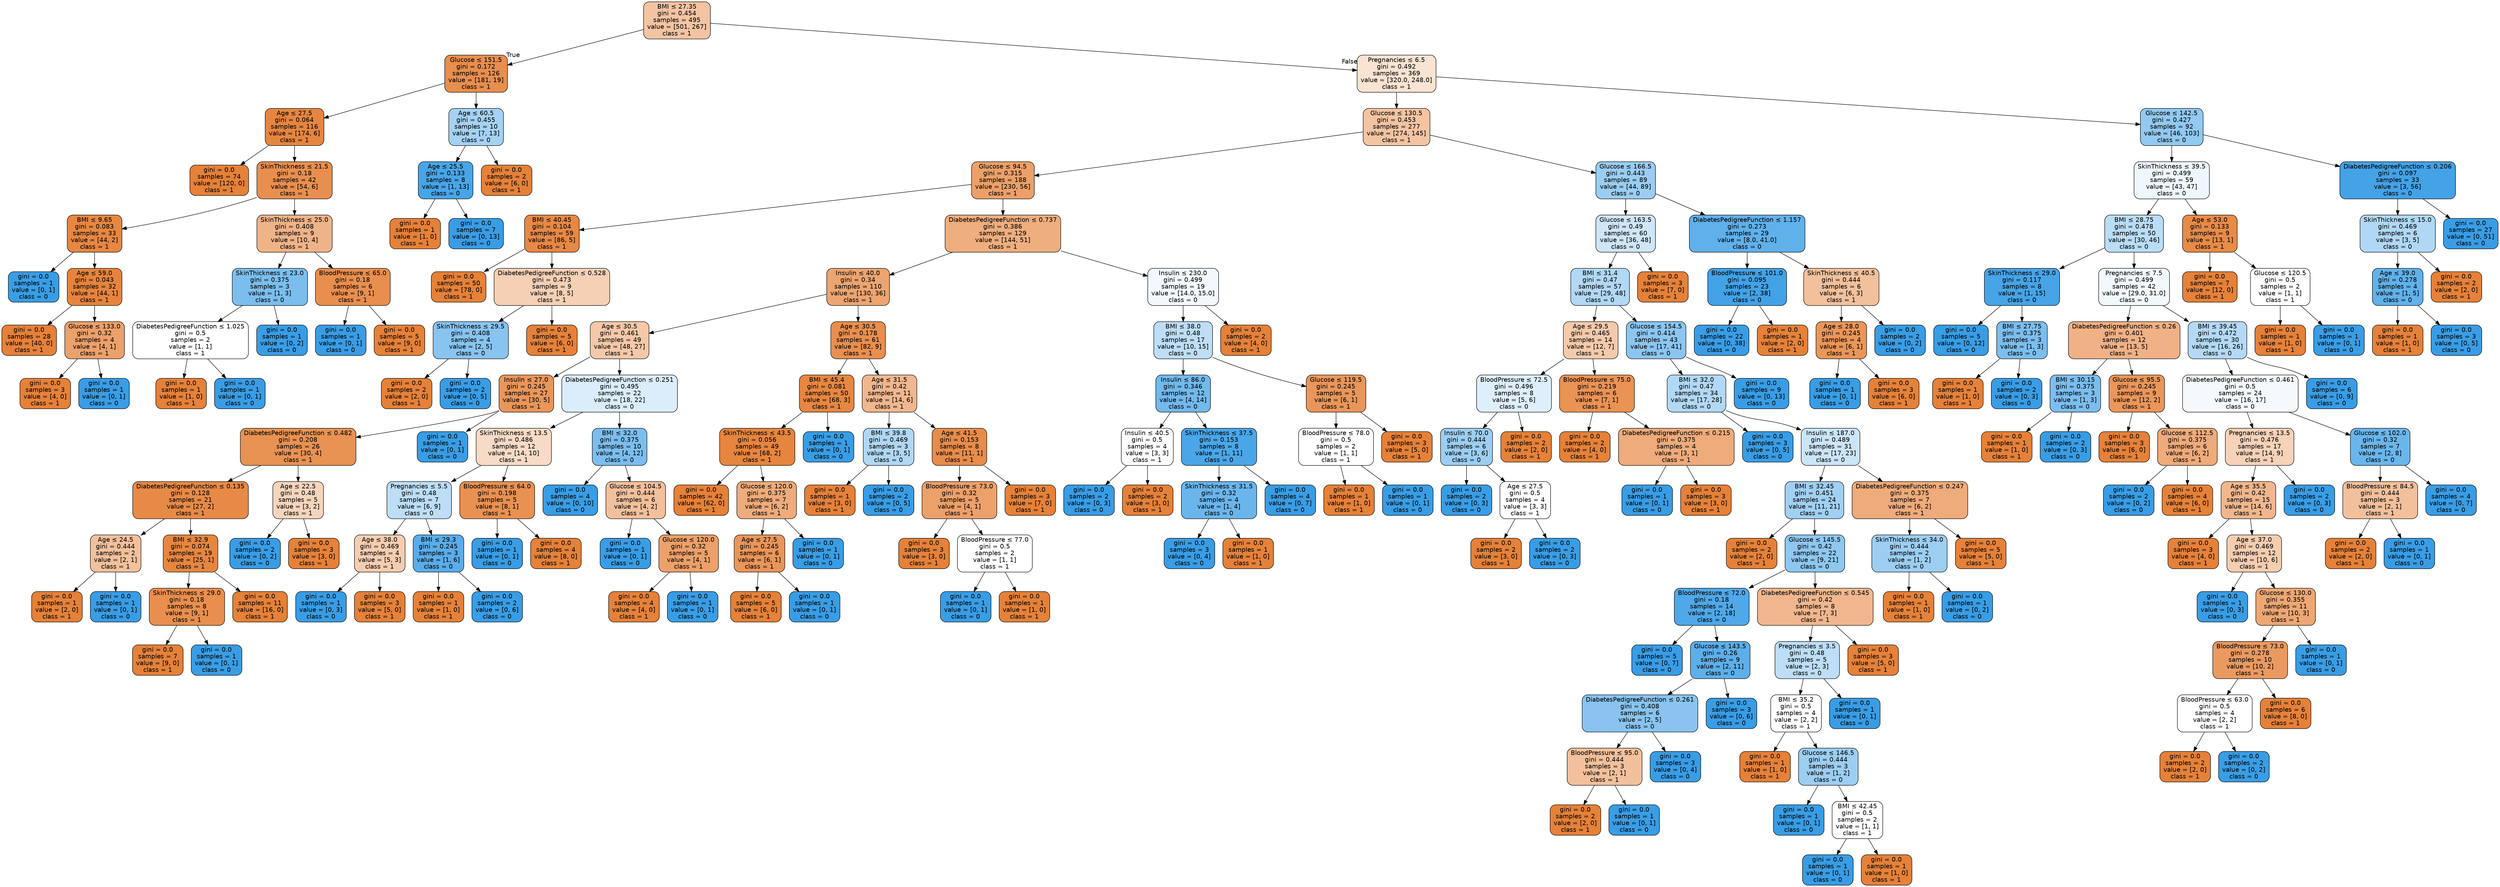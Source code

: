 digraph Tree {
node [shape=box, style="filled, rounded", color="black", fontname="helvetica"] ;
edge [fontname="helvetica"] ;
0 [label=<BMI &le; 27.35<br/>gini = 0.454<br/>samples = 495<br/>value = [501, 267]<br/>class = 1>, fillcolor="#f3c4a3"] ;
1 [label=<Glucose &le; 151.5<br/>gini = 0.172<br/>samples = 126<br/>value = [181, 19]<br/>class = 1>, fillcolor="#e88e4e"] ;
0 -> 1 [labeldistance=2.5, labelangle=45, headlabel="True"] ;
2 [label=<Age &le; 27.5<br/>gini = 0.064<br/>samples = 116<br/>value = [174, 6]<br/>class = 1>, fillcolor="#e68540"] ;
1 -> 2 ;
3 [label=<gini = 0.0<br/>samples = 74<br/>value = [120, 0]<br/>class = 1>, fillcolor="#e58139"] ;
2 -> 3 ;
4 [label=<SkinThickness &le; 21.5<br/>gini = 0.18<br/>samples = 42<br/>value = [54, 6]<br/>class = 1>, fillcolor="#e88f4f"] ;
2 -> 4 ;
5 [label=<BMI &le; 9.65<br/>gini = 0.083<br/>samples = 33<br/>value = [44, 2]<br/>class = 1>, fillcolor="#e68742"] ;
4 -> 5 ;
6 [label=<gini = 0.0<br/>samples = 1<br/>value = [0, 1]<br/>class = 0>, fillcolor="#399de5"] ;
5 -> 6 ;
7 [label=<Age &le; 59.0<br/>gini = 0.043<br/>samples = 32<br/>value = [44, 1]<br/>class = 1>, fillcolor="#e6843d"] ;
5 -> 7 ;
8 [label=<gini = 0.0<br/>samples = 28<br/>value = [40, 0]<br/>class = 1>, fillcolor="#e58139"] ;
7 -> 8 ;
9 [label=<Glucose &le; 133.0<br/>gini = 0.32<br/>samples = 4<br/>value = [4, 1]<br/>class = 1>, fillcolor="#eca06a"] ;
7 -> 9 ;
10 [label=<gini = 0.0<br/>samples = 3<br/>value = [4, 0]<br/>class = 1>, fillcolor="#e58139"] ;
9 -> 10 ;
11 [label=<gini = 0.0<br/>samples = 1<br/>value = [0, 1]<br/>class = 0>, fillcolor="#399de5"] ;
9 -> 11 ;
12 [label=<SkinThickness &le; 25.0<br/>gini = 0.408<br/>samples = 9<br/>value = [10, 4]<br/>class = 1>, fillcolor="#efb388"] ;
4 -> 12 ;
13 [label=<SkinThickness &le; 23.0<br/>gini = 0.375<br/>samples = 3<br/>value = [1, 3]<br/>class = 0>, fillcolor="#7bbeee"] ;
12 -> 13 ;
14 [label=<DiabetesPedigreeFunction &le; 1.025<br/>gini = 0.5<br/>samples = 2<br/>value = [1, 1]<br/>class = 1>, fillcolor="#ffffff"] ;
13 -> 14 ;
15 [label=<gini = 0.0<br/>samples = 1<br/>value = [1, 0]<br/>class = 1>, fillcolor="#e58139"] ;
14 -> 15 ;
16 [label=<gini = 0.0<br/>samples = 1<br/>value = [0, 1]<br/>class = 0>, fillcolor="#399de5"] ;
14 -> 16 ;
17 [label=<gini = 0.0<br/>samples = 1<br/>value = [0, 2]<br/>class = 0>, fillcolor="#399de5"] ;
13 -> 17 ;
18 [label=<BloodPressure &le; 65.0<br/>gini = 0.18<br/>samples = 6<br/>value = [9, 1]<br/>class = 1>, fillcolor="#e88f4f"] ;
12 -> 18 ;
19 [label=<gini = 0.0<br/>samples = 1<br/>value = [0, 1]<br/>class = 0>, fillcolor="#399de5"] ;
18 -> 19 ;
20 [label=<gini = 0.0<br/>samples = 5<br/>value = [9, 0]<br/>class = 1>, fillcolor="#e58139"] ;
18 -> 20 ;
21 [label=<Age &le; 60.5<br/>gini = 0.455<br/>samples = 10<br/>value = [7, 13]<br/>class = 0>, fillcolor="#a4d2f3"] ;
1 -> 21 ;
22 [label=<Age &le; 25.5<br/>gini = 0.133<br/>samples = 8<br/>value = [1, 13]<br/>class = 0>, fillcolor="#48a5e7"] ;
21 -> 22 ;
23 [label=<gini = 0.0<br/>samples = 1<br/>value = [1, 0]<br/>class = 1>, fillcolor="#e58139"] ;
22 -> 23 ;
24 [label=<gini = 0.0<br/>samples = 7<br/>value = [0, 13]<br/>class = 0>, fillcolor="#399de5"] ;
22 -> 24 ;
25 [label=<gini = 0.0<br/>samples = 2<br/>value = [6, 0]<br/>class = 1>, fillcolor="#e58139"] ;
21 -> 25 ;
26 [label=<Pregnancies &le; 6.5<br/>gini = 0.492<br/>samples = 369<br/>value = [320.0, 248.0]<br/>class = 1>, fillcolor="#f9e3d2"] ;
0 -> 26 [labeldistance=2.5, labelangle=-45, headlabel="False"] ;
27 [label=<Glucose &le; 130.5<br/>gini = 0.453<br/>samples = 277<br/>value = [274, 145]<br/>class = 1>, fillcolor="#f3c4a2"] ;
26 -> 27 ;
28 [label=<Glucose &le; 94.5<br/>gini = 0.315<br/>samples = 188<br/>value = [230, 56]<br/>class = 1>, fillcolor="#eba069"] ;
27 -> 28 ;
29 [label=<BMI &le; 40.45<br/>gini = 0.104<br/>samples = 59<br/>value = [86, 5]<br/>class = 1>, fillcolor="#e78845"] ;
28 -> 29 ;
30 [label=<gini = 0.0<br/>samples = 50<br/>value = [78, 0]<br/>class = 1>, fillcolor="#e58139"] ;
29 -> 30 ;
31 [label=<DiabetesPedigreeFunction &le; 0.528<br/>gini = 0.473<br/>samples = 9<br/>value = [8, 5]<br/>class = 1>, fillcolor="#f5d0b5"] ;
29 -> 31 ;
32 [label=<SkinThickness &le; 29.5<br/>gini = 0.408<br/>samples = 4<br/>value = [2, 5]<br/>class = 0>, fillcolor="#88c4ef"] ;
31 -> 32 ;
33 [label=<gini = 0.0<br/>samples = 2<br/>value = [2, 0]<br/>class = 1>, fillcolor="#e58139"] ;
32 -> 33 ;
34 [label=<gini = 0.0<br/>samples = 2<br/>value = [0, 5]<br/>class = 0>, fillcolor="#399de5"] ;
32 -> 34 ;
35 [label=<gini = 0.0<br/>samples = 5<br/>value = [6, 0]<br/>class = 1>, fillcolor="#e58139"] ;
31 -> 35 ;
36 [label=<DiabetesPedigreeFunction &le; 0.737<br/>gini = 0.386<br/>samples = 129<br/>value = [144, 51]<br/>class = 1>, fillcolor="#eeae7f"] ;
28 -> 36 ;
37 [label=<Insulin &le; 40.0<br/>gini = 0.34<br/>samples = 110<br/>value = [130, 36]<br/>class = 1>, fillcolor="#eca470"] ;
36 -> 37 ;
38 [label=<Age &le; 30.5<br/>gini = 0.461<br/>samples = 49<br/>value = [48, 27]<br/>class = 1>, fillcolor="#f4c8a8"] ;
37 -> 38 ;
39 [label=<Insulin &le; 27.0<br/>gini = 0.245<br/>samples = 27<br/>value = [30, 5]<br/>class = 1>, fillcolor="#e9965a"] ;
38 -> 39 ;
40 [label=<DiabetesPedigreeFunction &le; 0.482<br/>gini = 0.208<br/>samples = 26<br/>value = [30, 4]<br/>class = 1>, fillcolor="#e89253"] ;
39 -> 40 ;
41 [label=<DiabetesPedigreeFunction &le; 0.135<br/>gini = 0.128<br/>samples = 21<br/>value = [27, 2]<br/>class = 1>, fillcolor="#e78a48"] ;
40 -> 41 ;
42 [label=<Age &le; 24.5<br/>gini = 0.444<br/>samples = 2<br/>value = [2, 1]<br/>class = 1>, fillcolor="#f2c09c"] ;
41 -> 42 ;
43 [label=<gini = 0.0<br/>samples = 1<br/>value = [2, 0]<br/>class = 1>, fillcolor="#e58139"] ;
42 -> 43 ;
44 [label=<gini = 0.0<br/>samples = 1<br/>value = [0, 1]<br/>class = 0>, fillcolor="#399de5"] ;
42 -> 44 ;
45 [label=<BMI &le; 32.9<br/>gini = 0.074<br/>samples = 19<br/>value = [25, 1]<br/>class = 1>, fillcolor="#e68641"] ;
41 -> 45 ;
46 [label=<SkinThickness &le; 29.0<br/>gini = 0.18<br/>samples = 8<br/>value = [9, 1]<br/>class = 1>, fillcolor="#e88f4f"] ;
45 -> 46 ;
47 [label=<gini = 0.0<br/>samples = 7<br/>value = [9, 0]<br/>class = 1>, fillcolor="#e58139"] ;
46 -> 47 ;
48 [label=<gini = 0.0<br/>samples = 1<br/>value = [0, 1]<br/>class = 0>, fillcolor="#399de5"] ;
46 -> 48 ;
49 [label=<gini = 0.0<br/>samples = 11<br/>value = [16, 0]<br/>class = 1>, fillcolor="#e58139"] ;
45 -> 49 ;
50 [label=<Age &le; 22.5<br/>gini = 0.48<br/>samples = 5<br/>value = [3, 2]<br/>class = 1>, fillcolor="#f6d5bd"] ;
40 -> 50 ;
51 [label=<gini = 0.0<br/>samples = 2<br/>value = [0, 2]<br/>class = 0>, fillcolor="#399de5"] ;
50 -> 51 ;
52 [label=<gini = 0.0<br/>samples = 3<br/>value = [3, 0]<br/>class = 1>, fillcolor="#e58139"] ;
50 -> 52 ;
53 [label=<gini = 0.0<br/>samples = 1<br/>value = [0, 1]<br/>class = 0>, fillcolor="#399de5"] ;
39 -> 53 ;
54 [label=<DiabetesPedigreeFunction &le; 0.251<br/>gini = 0.495<br/>samples = 22<br/>value = [18, 22]<br/>class = 0>, fillcolor="#dbedfa"] ;
38 -> 54 ;
55 [label=<SkinThickness &le; 13.5<br/>gini = 0.486<br/>samples = 12<br/>value = [14, 10]<br/>class = 1>, fillcolor="#f8dbc6"] ;
54 -> 55 ;
56 [label=<Pregnancies &le; 5.5<br/>gini = 0.48<br/>samples = 7<br/>value = [6, 9]<br/>class = 0>, fillcolor="#bddef6"] ;
55 -> 56 ;
57 [label=<Age &le; 38.0<br/>gini = 0.469<br/>samples = 4<br/>value = [5, 3]<br/>class = 1>, fillcolor="#f5cdb0"] ;
56 -> 57 ;
58 [label=<gini = 0.0<br/>samples = 1<br/>value = [0, 3]<br/>class = 0>, fillcolor="#399de5"] ;
57 -> 58 ;
59 [label=<gini = 0.0<br/>samples = 3<br/>value = [5, 0]<br/>class = 1>, fillcolor="#e58139"] ;
57 -> 59 ;
60 [label=<BMI &le; 29.3<br/>gini = 0.245<br/>samples = 3<br/>value = [1, 6]<br/>class = 0>, fillcolor="#5aade9"] ;
56 -> 60 ;
61 [label=<gini = 0.0<br/>samples = 1<br/>value = [1, 0]<br/>class = 1>, fillcolor="#e58139"] ;
60 -> 61 ;
62 [label=<gini = 0.0<br/>samples = 2<br/>value = [0, 6]<br/>class = 0>, fillcolor="#399de5"] ;
60 -> 62 ;
63 [label=<BloodPressure &le; 64.0<br/>gini = 0.198<br/>samples = 5<br/>value = [8, 1]<br/>class = 1>, fillcolor="#e89152"] ;
55 -> 63 ;
64 [label=<gini = 0.0<br/>samples = 1<br/>value = [0, 1]<br/>class = 0>, fillcolor="#399de5"] ;
63 -> 64 ;
65 [label=<gini = 0.0<br/>samples = 4<br/>value = [8, 0]<br/>class = 1>, fillcolor="#e58139"] ;
63 -> 65 ;
66 [label=<BMI &le; 32.0<br/>gini = 0.375<br/>samples = 10<br/>value = [4, 12]<br/>class = 0>, fillcolor="#7bbeee"] ;
54 -> 66 ;
67 [label=<gini = 0.0<br/>samples = 4<br/>value = [0, 10]<br/>class = 0>, fillcolor="#399de5"] ;
66 -> 67 ;
68 [label=<Glucose &le; 104.5<br/>gini = 0.444<br/>samples = 6<br/>value = [4, 2]<br/>class = 1>, fillcolor="#f2c09c"] ;
66 -> 68 ;
69 [label=<gini = 0.0<br/>samples = 1<br/>value = [0, 1]<br/>class = 0>, fillcolor="#399de5"] ;
68 -> 69 ;
70 [label=<Glucose &le; 120.0<br/>gini = 0.32<br/>samples = 5<br/>value = [4, 1]<br/>class = 1>, fillcolor="#eca06a"] ;
68 -> 70 ;
71 [label=<gini = 0.0<br/>samples = 4<br/>value = [4, 0]<br/>class = 1>, fillcolor="#e58139"] ;
70 -> 71 ;
72 [label=<gini = 0.0<br/>samples = 1<br/>value = [0, 1]<br/>class = 0>, fillcolor="#399de5"] ;
70 -> 72 ;
73 [label=<Age &le; 30.5<br/>gini = 0.178<br/>samples = 61<br/>value = [82, 9]<br/>class = 1>, fillcolor="#e88f4f"] ;
37 -> 73 ;
74 [label=<BMI &le; 45.4<br/>gini = 0.081<br/>samples = 50<br/>value = [68, 3]<br/>class = 1>, fillcolor="#e68742"] ;
73 -> 74 ;
75 [label=<SkinThickness &le; 43.5<br/>gini = 0.056<br/>samples = 49<br/>value = [68, 2]<br/>class = 1>, fillcolor="#e6853f"] ;
74 -> 75 ;
76 [label=<gini = 0.0<br/>samples = 42<br/>value = [62, 0]<br/>class = 1>, fillcolor="#e58139"] ;
75 -> 76 ;
77 [label=<Glucose &le; 120.0<br/>gini = 0.375<br/>samples = 7<br/>value = [6, 2]<br/>class = 1>, fillcolor="#eeab7b"] ;
75 -> 77 ;
78 [label=<Age &le; 27.5<br/>gini = 0.245<br/>samples = 6<br/>value = [6, 1]<br/>class = 1>, fillcolor="#e9965a"] ;
77 -> 78 ;
79 [label=<gini = 0.0<br/>samples = 5<br/>value = [6, 0]<br/>class = 1>, fillcolor="#e58139"] ;
78 -> 79 ;
80 [label=<gini = 0.0<br/>samples = 1<br/>value = [0, 1]<br/>class = 0>, fillcolor="#399de5"] ;
78 -> 80 ;
81 [label=<gini = 0.0<br/>samples = 1<br/>value = [0, 1]<br/>class = 0>, fillcolor="#399de5"] ;
77 -> 81 ;
82 [label=<gini = 0.0<br/>samples = 1<br/>value = [0, 1]<br/>class = 0>, fillcolor="#399de5"] ;
74 -> 82 ;
83 [label=<Age &le; 31.5<br/>gini = 0.42<br/>samples = 11<br/>value = [14, 6]<br/>class = 1>, fillcolor="#f0b78e"] ;
73 -> 83 ;
84 [label=<BMI &le; 39.8<br/>gini = 0.469<br/>samples = 3<br/>value = [3, 5]<br/>class = 0>, fillcolor="#b0d8f5"] ;
83 -> 84 ;
85 [label=<gini = 0.0<br/>samples = 1<br/>value = [3, 0]<br/>class = 1>, fillcolor="#e58139"] ;
84 -> 85 ;
86 [label=<gini = 0.0<br/>samples = 2<br/>value = [0, 5]<br/>class = 0>, fillcolor="#399de5"] ;
84 -> 86 ;
87 [label=<Age &le; 41.5<br/>gini = 0.153<br/>samples = 8<br/>value = [11, 1]<br/>class = 1>, fillcolor="#e78c4b"] ;
83 -> 87 ;
88 [label=<BloodPressure &le; 73.0<br/>gini = 0.32<br/>samples = 5<br/>value = [4, 1]<br/>class = 1>, fillcolor="#eca06a"] ;
87 -> 88 ;
89 [label=<gini = 0.0<br/>samples = 3<br/>value = [3, 0]<br/>class = 1>, fillcolor="#e58139"] ;
88 -> 89 ;
90 [label=<BloodPressure &le; 77.0<br/>gini = 0.5<br/>samples = 2<br/>value = [1, 1]<br/>class = 1>, fillcolor="#ffffff"] ;
88 -> 90 ;
91 [label=<gini = 0.0<br/>samples = 1<br/>value = [0, 1]<br/>class = 0>, fillcolor="#399de5"] ;
90 -> 91 ;
92 [label=<gini = 0.0<br/>samples = 1<br/>value = [1, 0]<br/>class = 1>, fillcolor="#e58139"] ;
90 -> 92 ;
93 [label=<gini = 0.0<br/>samples = 3<br/>value = [7, 0]<br/>class = 1>, fillcolor="#e58139"] ;
87 -> 93 ;
94 [label=<Insulin &le; 230.0<br/>gini = 0.499<br/>samples = 19<br/>value = [14.0, 15.0]<br/>class = 0>, fillcolor="#f2f8fd"] ;
36 -> 94 ;
95 [label=<BMI &le; 38.0<br/>gini = 0.48<br/>samples = 17<br/>value = [10, 15]<br/>class = 0>, fillcolor="#bddef6"] ;
94 -> 95 ;
96 [label=<Insulin &le; 86.0<br/>gini = 0.346<br/>samples = 12<br/>value = [4, 14]<br/>class = 0>, fillcolor="#72b9ec"] ;
95 -> 96 ;
97 [label=<Insulin &le; 40.5<br/>gini = 0.5<br/>samples = 4<br/>value = [3, 3]<br/>class = 1>, fillcolor="#ffffff"] ;
96 -> 97 ;
98 [label=<gini = 0.0<br/>samples = 2<br/>value = [0, 3]<br/>class = 0>, fillcolor="#399de5"] ;
97 -> 98 ;
99 [label=<gini = 0.0<br/>samples = 2<br/>value = [3, 0]<br/>class = 1>, fillcolor="#e58139"] ;
97 -> 99 ;
100 [label=<SkinThickness &le; 37.5<br/>gini = 0.153<br/>samples = 8<br/>value = [1, 11]<br/>class = 0>, fillcolor="#4ba6e7"] ;
96 -> 100 ;
101 [label=<SkinThickness &le; 31.5<br/>gini = 0.32<br/>samples = 4<br/>value = [1, 4]<br/>class = 0>, fillcolor="#6ab6ec"] ;
100 -> 101 ;
102 [label=<gini = 0.0<br/>samples = 3<br/>value = [0, 4]<br/>class = 0>, fillcolor="#399de5"] ;
101 -> 102 ;
103 [label=<gini = 0.0<br/>samples = 1<br/>value = [1, 0]<br/>class = 1>, fillcolor="#e58139"] ;
101 -> 103 ;
104 [label=<gini = 0.0<br/>samples = 4<br/>value = [0, 7]<br/>class = 0>, fillcolor="#399de5"] ;
100 -> 104 ;
105 [label=<Glucose &le; 119.5<br/>gini = 0.245<br/>samples = 5<br/>value = [6, 1]<br/>class = 1>, fillcolor="#e9965a"] ;
95 -> 105 ;
106 [label=<BloodPressure &le; 78.0<br/>gini = 0.5<br/>samples = 2<br/>value = [1, 1]<br/>class = 1>, fillcolor="#ffffff"] ;
105 -> 106 ;
107 [label=<gini = 0.0<br/>samples = 1<br/>value = [1, 0]<br/>class = 1>, fillcolor="#e58139"] ;
106 -> 107 ;
108 [label=<gini = 0.0<br/>samples = 1<br/>value = [0, 1]<br/>class = 0>, fillcolor="#399de5"] ;
106 -> 108 ;
109 [label=<gini = 0.0<br/>samples = 3<br/>value = [5, 0]<br/>class = 1>, fillcolor="#e58139"] ;
105 -> 109 ;
110 [label=<gini = 0.0<br/>samples = 2<br/>value = [4, 0]<br/>class = 1>, fillcolor="#e58139"] ;
94 -> 110 ;
111 [label=<Glucose &le; 166.5<br/>gini = 0.443<br/>samples = 89<br/>value = [44, 89]<br/>class = 0>, fillcolor="#9bcdf2"] ;
27 -> 111 ;
112 [label=<Glucose &le; 163.5<br/>gini = 0.49<br/>samples = 60<br/>value = [36, 48]<br/>class = 0>, fillcolor="#cee6f8"] ;
111 -> 112 ;
113 [label=<BMI &le; 31.4<br/>gini = 0.47<br/>samples = 57<br/>value = [29, 48]<br/>class = 0>, fillcolor="#b1d8f5"] ;
112 -> 113 ;
114 [label=<Age &le; 29.5<br/>gini = 0.465<br/>samples = 14<br/>value = [12, 7]<br/>class = 1>, fillcolor="#f4caac"] ;
113 -> 114 ;
115 [label=<BloodPressure &le; 72.5<br/>gini = 0.496<br/>samples = 8<br/>value = [5, 6]<br/>class = 0>, fillcolor="#deeffb"] ;
114 -> 115 ;
116 [label=<Insulin &le; 70.0<br/>gini = 0.444<br/>samples = 6<br/>value = [3, 6]<br/>class = 0>, fillcolor="#9ccef2"] ;
115 -> 116 ;
117 [label=<gini = 0.0<br/>samples = 2<br/>value = [0, 3]<br/>class = 0>, fillcolor="#399de5"] ;
116 -> 117 ;
118 [label=<Age &le; 27.5<br/>gini = 0.5<br/>samples = 4<br/>value = [3, 3]<br/>class = 1>, fillcolor="#ffffff"] ;
116 -> 118 ;
119 [label=<gini = 0.0<br/>samples = 2<br/>value = [3, 0]<br/>class = 1>, fillcolor="#e58139"] ;
118 -> 119 ;
120 [label=<gini = 0.0<br/>samples = 2<br/>value = [0, 3]<br/>class = 0>, fillcolor="#399de5"] ;
118 -> 120 ;
121 [label=<gini = 0.0<br/>samples = 2<br/>value = [2, 0]<br/>class = 1>, fillcolor="#e58139"] ;
115 -> 121 ;
122 [label=<BloodPressure &le; 75.0<br/>gini = 0.219<br/>samples = 6<br/>value = [7, 1]<br/>class = 1>, fillcolor="#e99355"] ;
114 -> 122 ;
123 [label=<gini = 0.0<br/>samples = 2<br/>value = [4, 0]<br/>class = 1>, fillcolor="#e58139"] ;
122 -> 123 ;
124 [label=<DiabetesPedigreeFunction &le; 0.215<br/>gini = 0.375<br/>samples = 4<br/>value = [3, 1]<br/>class = 1>, fillcolor="#eeab7b"] ;
122 -> 124 ;
125 [label=<gini = 0.0<br/>samples = 1<br/>value = [0, 1]<br/>class = 0>, fillcolor="#399de5"] ;
124 -> 125 ;
126 [label=<gini = 0.0<br/>samples = 3<br/>value = [3, 0]<br/>class = 1>, fillcolor="#e58139"] ;
124 -> 126 ;
127 [label=<Glucose &le; 154.5<br/>gini = 0.414<br/>samples = 43<br/>value = [17, 41]<br/>class = 0>, fillcolor="#8bc6f0"] ;
113 -> 127 ;
128 [label=<BMI &le; 32.0<br/>gini = 0.47<br/>samples = 34<br/>value = [17, 28]<br/>class = 0>, fillcolor="#b1d8f5"] ;
127 -> 128 ;
129 [label=<gini = 0.0<br/>samples = 3<br/>value = [0, 5]<br/>class = 0>, fillcolor="#399de5"] ;
128 -> 129 ;
130 [label=<Insulin &le; 187.0<br/>gini = 0.489<br/>samples = 31<br/>value = [17, 23]<br/>class = 0>, fillcolor="#cbe5f8"] ;
128 -> 130 ;
131 [label=<BMI &le; 32.45<br/>gini = 0.451<br/>samples = 24<br/>value = [11, 21]<br/>class = 0>, fillcolor="#a1d0f3"] ;
130 -> 131 ;
132 [label=<gini = 0.0<br/>samples = 2<br/>value = [2, 0]<br/>class = 1>, fillcolor="#e58139"] ;
131 -> 132 ;
133 [label=<Glucose &le; 145.5<br/>gini = 0.42<br/>samples = 22<br/>value = [9, 21]<br/>class = 0>, fillcolor="#8ec7f0"] ;
131 -> 133 ;
134 [label=<BloodPressure &le; 72.0<br/>gini = 0.18<br/>samples = 14<br/>value = [2, 18]<br/>class = 0>, fillcolor="#4fa8e8"] ;
133 -> 134 ;
135 [label=<gini = 0.0<br/>samples = 5<br/>value = [0, 7]<br/>class = 0>, fillcolor="#399de5"] ;
134 -> 135 ;
136 [label=<Glucose &le; 143.5<br/>gini = 0.26<br/>samples = 9<br/>value = [2, 11]<br/>class = 0>, fillcolor="#5dafea"] ;
134 -> 136 ;
137 [label=<DiabetesPedigreeFunction &le; 0.261<br/>gini = 0.408<br/>samples = 6<br/>value = [2, 5]<br/>class = 0>, fillcolor="#88c4ef"] ;
136 -> 137 ;
138 [label=<BloodPressure &le; 95.0<br/>gini = 0.444<br/>samples = 3<br/>value = [2, 1]<br/>class = 1>, fillcolor="#f2c09c"] ;
137 -> 138 ;
139 [label=<gini = 0.0<br/>samples = 2<br/>value = [2, 0]<br/>class = 1>, fillcolor="#e58139"] ;
138 -> 139 ;
140 [label=<gini = 0.0<br/>samples = 1<br/>value = [0, 1]<br/>class = 0>, fillcolor="#399de5"] ;
138 -> 140 ;
141 [label=<gini = 0.0<br/>samples = 3<br/>value = [0, 4]<br/>class = 0>, fillcolor="#399de5"] ;
137 -> 141 ;
142 [label=<gini = 0.0<br/>samples = 3<br/>value = [0, 6]<br/>class = 0>, fillcolor="#399de5"] ;
136 -> 142 ;
143 [label=<DiabetesPedigreeFunction &le; 0.545<br/>gini = 0.42<br/>samples = 8<br/>value = [7, 3]<br/>class = 1>, fillcolor="#f0b78e"] ;
133 -> 143 ;
144 [label=<Pregnancies &le; 3.5<br/>gini = 0.48<br/>samples = 5<br/>value = [2, 3]<br/>class = 0>, fillcolor="#bddef6"] ;
143 -> 144 ;
145 [label=<BMI &le; 35.2<br/>gini = 0.5<br/>samples = 4<br/>value = [2, 2]<br/>class = 1>, fillcolor="#ffffff"] ;
144 -> 145 ;
146 [label=<gini = 0.0<br/>samples = 1<br/>value = [1, 0]<br/>class = 1>, fillcolor="#e58139"] ;
145 -> 146 ;
147 [label=<Glucose &le; 146.5<br/>gini = 0.444<br/>samples = 3<br/>value = [1, 2]<br/>class = 0>, fillcolor="#9ccef2"] ;
145 -> 147 ;
148 [label=<gini = 0.0<br/>samples = 1<br/>value = [0, 1]<br/>class = 0>, fillcolor="#399de5"] ;
147 -> 148 ;
149 [label=<BMI &le; 42.45<br/>gini = 0.5<br/>samples = 2<br/>value = [1, 1]<br/>class = 1>, fillcolor="#ffffff"] ;
147 -> 149 ;
150 [label=<gini = 0.0<br/>samples = 1<br/>value = [0, 1]<br/>class = 0>, fillcolor="#399de5"] ;
149 -> 150 ;
151 [label=<gini = 0.0<br/>samples = 1<br/>value = [1, 0]<br/>class = 1>, fillcolor="#e58139"] ;
149 -> 151 ;
152 [label=<gini = 0.0<br/>samples = 1<br/>value = [0, 1]<br/>class = 0>, fillcolor="#399de5"] ;
144 -> 152 ;
153 [label=<gini = 0.0<br/>samples = 3<br/>value = [5, 0]<br/>class = 1>, fillcolor="#e58139"] ;
143 -> 153 ;
154 [label=<DiabetesPedigreeFunction &le; 0.247<br/>gini = 0.375<br/>samples = 7<br/>value = [6, 2]<br/>class = 1>, fillcolor="#eeab7b"] ;
130 -> 154 ;
155 [label=<SkinThickness &le; 34.0<br/>gini = 0.444<br/>samples = 2<br/>value = [1, 2]<br/>class = 0>, fillcolor="#9ccef2"] ;
154 -> 155 ;
156 [label=<gini = 0.0<br/>samples = 1<br/>value = [1, 0]<br/>class = 1>, fillcolor="#e58139"] ;
155 -> 156 ;
157 [label=<gini = 0.0<br/>samples = 1<br/>value = [0, 2]<br/>class = 0>, fillcolor="#399de5"] ;
155 -> 157 ;
158 [label=<gini = 0.0<br/>samples = 5<br/>value = [5, 0]<br/>class = 1>, fillcolor="#e58139"] ;
154 -> 158 ;
159 [label=<gini = 0.0<br/>samples = 9<br/>value = [0, 13]<br/>class = 0>, fillcolor="#399de5"] ;
127 -> 159 ;
160 [label=<gini = 0.0<br/>samples = 3<br/>value = [7, 0]<br/>class = 1>, fillcolor="#e58139"] ;
112 -> 160 ;
161 [label=<DiabetesPedigreeFunction &le; 1.157<br/>gini = 0.273<br/>samples = 29<br/>value = [8.0, 41.0]<br/>class = 0>, fillcolor="#60b0ea"] ;
111 -> 161 ;
162 [label=<BloodPressure &le; 101.0<br/>gini = 0.095<br/>samples = 23<br/>value = [2, 38]<br/>class = 0>, fillcolor="#43a2e6"] ;
161 -> 162 ;
163 [label=<gini = 0.0<br/>samples = 22<br/>value = [0, 38]<br/>class = 0>, fillcolor="#399de5"] ;
162 -> 163 ;
164 [label=<gini = 0.0<br/>samples = 1<br/>value = [2, 0]<br/>class = 1>, fillcolor="#e58139"] ;
162 -> 164 ;
165 [label=<SkinThickness &le; 40.5<br/>gini = 0.444<br/>samples = 6<br/>value = [6, 3]<br/>class = 1>, fillcolor="#f2c09c"] ;
161 -> 165 ;
166 [label=<Age &le; 28.0<br/>gini = 0.245<br/>samples = 4<br/>value = [6, 1]<br/>class = 1>, fillcolor="#e9965a"] ;
165 -> 166 ;
167 [label=<gini = 0.0<br/>samples = 1<br/>value = [0, 1]<br/>class = 0>, fillcolor="#399de5"] ;
166 -> 167 ;
168 [label=<gini = 0.0<br/>samples = 3<br/>value = [6, 0]<br/>class = 1>, fillcolor="#e58139"] ;
166 -> 168 ;
169 [label=<gini = 0.0<br/>samples = 2<br/>value = [0, 2]<br/>class = 0>, fillcolor="#399de5"] ;
165 -> 169 ;
170 [label=<Glucose &le; 142.5<br/>gini = 0.427<br/>samples = 92<br/>value = [46, 103]<br/>class = 0>, fillcolor="#91c9f1"] ;
26 -> 170 ;
171 [label=<SkinThickness &le; 39.5<br/>gini = 0.499<br/>samples = 59<br/>value = [43, 47]<br/>class = 0>, fillcolor="#eef7fd"] ;
170 -> 171 ;
172 [label=<BMI &le; 28.75<br/>gini = 0.478<br/>samples = 50<br/>value = [30, 46]<br/>class = 0>, fillcolor="#baddf6"] ;
171 -> 172 ;
173 [label=<SkinThickness &le; 29.0<br/>gini = 0.117<br/>samples = 8<br/>value = [1, 15]<br/>class = 0>, fillcolor="#46a4e7"] ;
172 -> 173 ;
174 [label=<gini = 0.0<br/>samples = 5<br/>value = [0, 12]<br/>class = 0>, fillcolor="#399de5"] ;
173 -> 174 ;
175 [label=<BMI &le; 27.75<br/>gini = 0.375<br/>samples = 3<br/>value = [1, 3]<br/>class = 0>, fillcolor="#7bbeee"] ;
173 -> 175 ;
176 [label=<gini = 0.0<br/>samples = 1<br/>value = [1, 0]<br/>class = 1>, fillcolor="#e58139"] ;
175 -> 176 ;
177 [label=<gini = 0.0<br/>samples = 2<br/>value = [0, 3]<br/>class = 0>, fillcolor="#399de5"] ;
175 -> 177 ;
178 [label=<Pregnancies &le; 7.5<br/>gini = 0.499<br/>samples = 42<br/>value = [29.0, 31.0]<br/>class = 0>, fillcolor="#f2f9fd"] ;
172 -> 178 ;
179 [label=<DiabetesPedigreeFunction &le; 0.26<br/>gini = 0.401<br/>samples = 12<br/>value = [13, 5]<br/>class = 1>, fillcolor="#efb185"] ;
178 -> 179 ;
180 [label=<BMI &le; 30.15<br/>gini = 0.375<br/>samples = 3<br/>value = [1, 3]<br/>class = 0>, fillcolor="#7bbeee"] ;
179 -> 180 ;
181 [label=<gini = 0.0<br/>samples = 1<br/>value = [1, 0]<br/>class = 1>, fillcolor="#e58139"] ;
180 -> 181 ;
182 [label=<gini = 0.0<br/>samples = 2<br/>value = [0, 3]<br/>class = 0>, fillcolor="#399de5"] ;
180 -> 182 ;
183 [label=<Glucose &le; 95.5<br/>gini = 0.245<br/>samples = 9<br/>value = [12, 2]<br/>class = 1>, fillcolor="#e9965a"] ;
179 -> 183 ;
184 [label=<gini = 0.0<br/>samples = 3<br/>value = [6, 0]<br/>class = 1>, fillcolor="#e58139"] ;
183 -> 184 ;
185 [label=<Glucose &le; 112.5<br/>gini = 0.375<br/>samples = 6<br/>value = [6, 2]<br/>class = 1>, fillcolor="#eeab7b"] ;
183 -> 185 ;
186 [label=<gini = 0.0<br/>samples = 2<br/>value = [0, 2]<br/>class = 0>, fillcolor="#399de5"] ;
185 -> 186 ;
187 [label=<gini = 0.0<br/>samples = 4<br/>value = [6, 0]<br/>class = 1>, fillcolor="#e58139"] ;
185 -> 187 ;
188 [label=<BMI &le; 39.45<br/>gini = 0.472<br/>samples = 30<br/>value = [16, 26]<br/>class = 0>, fillcolor="#b3d9f5"] ;
178 -> 188 ;
189 [label=<DiabetesPedigreeFunction &le; 0.461<br/>gini = 0.5<br/>samples = 24<br/>value = [16, 17]<br/>class = 0>, fillcolor="#f3f9fd"] ;
188 -> 189 ;
190 [label=<Pregnancies &le; 13.5<br/>gini = 0.476<br/>samples = 17<br/>value = [14, 9]<br/>class = 1>, fillcolor="#f6d2b8"] ;
189 -> 190 ;
191 [label=<Age &le; 35.5<br/>gini = 0.42<br/>samples = 15<br/>value = [14, 6]<br/>class = 1>, fillcolor="#f0b78e"] ;
190 -> 191 ;
192 [label=<gini = 0.0<br/>samples = 3<br/>value = [4, 0]<br/>class = 1>, fillcolor="#e58139"] ;
191 -> 192 ;
193 [label=<Age &le; 37.0<br/>gini = 0.469<br/>samples = 12<br/>value = [10, 6]<br/>class = 1>, fillcolor="#f5cdb0"] ;
191 -> 193 ;
194 [label=<gini = 0.0<br/>samples = 1<br/>value = [0, 3]<br/>class = 0>, fillcolor="#399de5"] ;
193 -> 194 ;
195 [label=<Glucose &le; 130.0<br/>gini = 0.355<br/>samples = 11<br/>value = [10, 3]<br/>class = 1>, fillcolor="#eda774"] ;
193 -> 195 ;
196 [label=<BloodPressure &le; 73.0<br/>gini = 0.278<br/>samples = 10<br/>value = [10, 2]<br/>class = 1>, fillcolor="#ea9a61"] ;
195 -> 196 ;
197 [label=<BloodPressure &le; 63.0<br/>gini = 0.5<br/>samples = 4<br/>value = [2, 2]<br/>class = 1>, fillcolor="#ffffff"] ;
196 -> 197 ;
198 [label=<gini = 0.0<br/>samples = 2<br/>value = [2, 0]<br/>class = 1>, fillcolor="#e58139"] ;
197 -> 198 ;
199 [label=<gini = 0.0<br/>samples = 2<br/>value = [0, 2]<br/>class = 0>, fillcolor="#399de5"] ;
197 -> 199 ;
200 [label=<gini = 0.0<br/>samples = 6<br/>value = [8, 0]<br/>class = 1>, fillcolor="#e58139"] ;
196 -> 200 ;
201 [label=<gini = 0.0<br/>samples = 1<br/>value = [0, 1]<br/>class = 0>, fillcolor="#399de5"] ;
195 -> 201 ;
202 [label=<gini = 0.0<br/>samples = 2<br/>value = [0, 3]<br/>class = 0>, fillcolor="#399de5"] ;
190 -> 202 ;
203 [label=<Glucose &le; 102.0<br/>gini = 0.32<br/>samples = 7<br/>value = [2, 8]<br/>class = 0>, fillcolor="#6ab6ec"] ;
189 -> 203 ;
204 [label=<BloodPressure &le; 84.5<br/>gini = 0.444<br/>samples = 3<br/>value = [2, 1]<br/>class = 1>, fillcolor="#f2c09c"] ;
203 -> 204 ;
205 [label=<gini = 0.0<br/>samples = 2<br/>value = [2, 0]<br/>class = 1>, fillcolor="#e58139"] ;
204 -> 205 ;
206 [label=<gini = 0.0<br/>samples = 1<br/>value = [0, 1]<br/>class = 0>, fillcolor="#399de5"] ;
204 -> 206 ;
207 [label=<gini = 0.0<br/>samples = 4<br/>value = [0, 7]<br/>class = 0>, fillcolor="#399de5"] ;
203 -> 207 ;
208 [label=<gini = 0.0<br/>samples = 6<br/>value = [0, 9]<br/>class = 0>, fillcolor="#399de5"] ;
188 -> 208 ;
209 [label=<Age &le; 53.0<br/>gini = 0.133<br/>samples = 9<br/>value = [13, 1]<br/>class = 1>, fillcolor="#e78b48"] ;
171 -> 209 ;
210 [label=<gini = 0.0<br/>samples = 7<br/>value = [12, 0]<br/>class = 1>, fillcolor="#e58139"] ;
209 -> 210 ;
211 [label=<Glucose &le; 120.5<br/>gini = 0.5<br/>samples = 2<br/>value = [1, 1]<br/>class = 1>, fillcolor="#ffffff"] ;
209 -> 211 ;
212 [label=<gini = 0.0<br/>samples = 1<br/>value = [1, 0]<br/>class = 1>, fillcolor="#e58139"] ;
211 -> 212 ;
213 [label=<gini = 0.0<br/>samples = 1<br/>value = [0, 1]<br/>class = 0>, fillcolor="#399de5"] ;
211 -> 213 ;
214 [label=<DiabetesPedigreeFunction &le; 0.206<br/>gini = 0.097<br/>samples = 33<br/>value = [3, 56]<br/>class = 0>, fillcolor="#44a2e6"] ;
170 -> 214 ;
215 [label=<SkinThickness &le; 15.0<br/>gini = 0.469<br/>samples = 6<br/>value = [3, 5]<br/>class = 0>, fillcolor="#b0d8f5"] ;
214 -> 215 ;
216 [label=<Age &le; 39.0<br/>gini = 0.278<br/>samples = 4<br/>value = [1, 5]<br/>class = 0>, fillcolor="#61b1ea"] ;
215 -> 216 ;
217 [label=<gini = 0.0<br/>samples = 1<br/>value = [1, 0]<br/>class = 1>, fillcolor="#e58139"] ;
216 -> 217 ;
218 [label=<gini = 0.0<br/>samples = 3<br/>value = [0, 5]<br/>class = 0>, fillcolor="#399de5"] ;
216 -> 218 ;
219 [label=<gini = 0.0<br/>samples = 2<br/>value = [2, 0]<br/>class = 1>, fillcolor="#e58139"] ;
215 -> 219 ;
220 [label=<gini = 0.0<br/>samples = 27<br/>value = [0, 51]<br/>class = 0>, fillcolor="#399de5"] ;
214 -> 220 ;
}